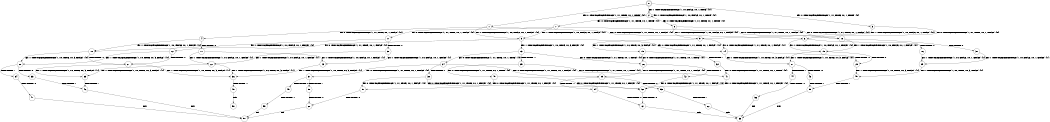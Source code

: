 digraph BCG {
size = "7, 10.5";
center = TRUE;
node [shape = circle];
0 [peripheries = 2];
0 -> 1 [label = "EX !0 !ATOMIC_EXCH_BRANCH (1, +1, TRUE, +0, 1, TRUE) !{0}"];
0 -> 2 [label = "EX !1 !ATOMIC_EXCH_BRANCH (1, +0, FALSE, +0, 1, TRUE) !{0}"];
0 -> 3 [label = "EX !0 !ATOMIC_EXCH_BRANCH (1, +1, TRUE, +0, 1, TRUE) !{0}"];
1 -> 4 [label = "EX !0 !ATOMIC_EXCH_BRANCH (1, +1, TRUE, +0, 1, FALSE) !{0}"];
1 -> 5 [label = "EX !1 !ATOMIC_EXCH_BRANCH (1, +0, FALSE, +0, 1, FALSE) !{0}"];
1 -> 6 [label = "EX !0 !ATOMIC_EXCH_BRANCH (1, +1, TRUE, +0, 1, FALSE) !{0}"];
2 -> 2 [label = "EX !1 !ATOMIC_EXCH_BRANCH (1, +0, FALSE, +0, 1, TRUE) !{0}"];
2 -> 7 [label = "EX !0 !ATOMIC_EXCH_BRANCH (1, +1, TRUE, +0, 1, TRUE) !{0}"];
2 -> 8 [label = "EX !0 !ATOMIC_EXCH_BRANCH (1, +1, TRUE, +0, 1, TRUE) !{0}"];
3 -> 9 [label = "EX !1 !ATOMIC_EXCH_BRANCH (1, +0, FALSE, +0, 1, FALSE) !{0}"];
3 -> 6 [label = "EX !0 !ATOMIC_EXCH_BRANCH (1, +1, TRUE, +0, 1, FALSE) !{0}"];
4 -> 10 [label = "EX !1 !ATOMIC_EXCH_BRANCH (1, +0, FALSE, +0, 1, FALSE) !{0}"];
4 -> 11 [label = "TERMINATE !0"];
5 -> 12 [label = "EX !0 !ATOMIC_EXCH_BRANCH (1, +1, TRUE, +0, 1, FALSE) !{0}"];
5 -> 13 [label = "EX !1 !ATOMIC_EXCH_BRANCH (1, +0, TRUE, +0, 3, FALSE) !{0}"];
5 -> 14 [label = "EX !0 !ATOMIC_EXCH_BRANCH (1, +1, TRUE, +0, 1, FALSE) !{0}"];
6 -> 15 [label = "EX !1 !ATOMIC_EXCH_BRANCH (1, +0, FALSE, +0, 1, FALSE) !{0}"];
6 -> 16 [label = "TERMINATE !0"];
7 -> 17 [label = "EX !0 !ATOMIC_EXCH_BRANCH (1, +1, TRUE, +0, 1, FALSE) !{0}"];
7 -> 5 [label = "EX !1 !ATOMIC_EXCH_BRANCH (1, +0, FALSE, +0, 1, FALSE) !{0}"];
7 -> 18 [label = "EX !0 !ATOMIC_EXCH_BRANCH (1, +1, TRUE, +0, 1, FALSE) !{0}"];
8 -> 9 [label = "EX !1 !ATOMIC_EXCH_BRANCH (1, +0, FALSE, +0, 1, FALSE) !{0}"];
8 -> 18 [label = "EX !0 !ATOMIC_EXCH_BRANCH (1, +1, TRUE, +0, 1, FALSE) !{0}"];
9 -> 19 [label = "EX !1 !ATOMIC_EXCH_BRANCH (1, +0, TRUE, +0, 3, FALSE) !{0}"];
9 -> 14 [label = "EX !0 !ATOMIC_EXCH_BRANCH (1, +1, TRUE, +0, 1, FALSE) !{0}"];
10 -> 20 [label = "EX !1 !ATOMIC_EXCH_BRANCH (1, +0, TRUE, +0, 3, FALSE) !{0}"];
10 -> 21 [label = "TERMINATE !0"];
11 -> 22 [label = "EX !1 !ATOMIC_EXCH_BRANCH (1, +0, FALSE, +0, 1, FALSE) !{1}"];
11 -> 23 [label = "EX !1 !ATOMIC_EXCH_BRANCH (1, +0, FALSE, +0, 1, FALSE) !{1}"];
12 -> 20 [label = "EX !1 !ATOMIC_EXCH_BRANCH (1, +0, TRUE, +0, 3, FALSE) !{0}"];
12 -> 21 [label = "TERMINATE !0"];
13 -> 24 [label = "EX !0 !ATOMIC_EXCH_BRANCH (1, +1, TRUE, +0, 1, TRUE) !{0}"];
13 -> 25 [label = "TERMINATE !1"];
13 -> 26 [label = "EX !0 !ATOMIC_EXCH_BRANCH (1, +1, TRUE, +0, 1, TRUE) !{0}"];
14 -> 27 [label = "EX !1 !ATOMIC_EXCH_BRANCH (1, +0, TRUE, +0, 3, FALSE) !{0}"];
14 -> 28 [label = "TERMINATE !0"];
15 -> 27 [label = "EX !1 !ATOMIC_EXCH_BRANCH (1, +0, TRUE, +0, 3, FALSE) !{0}"];
15 -> 28 [label = "TERMINATE !0"];
16 -> 29 [label = "EX !1 !ATOMIC_EXCH_BRANCH (1, +0, FALSE, +0, 1, FALSE) !{1}"];
17 -> 10 [label = "EX !1 !ATOMIC_EXCH_BRANCH (1, +0, FALSE, +0, 1, FALSE) !{0}"];
17 -> 30 [label = "TERMINATE !0"];
18 -> 15 [label = "EX !1 !ATOMIC_EXCH_BRANCH (1, +0, FALSE, +0, 1, FALSE) !{0}"];
18 -> 31 [label = "TERMINATE !0"];
19 -> 32 [label = "TERMINATE !1"];
19 -> 26 [label = "EX !0 !ATOMIC_EXCH_BRANCH (1, +1, TRUE, +0, 1, TRUE) !{0}"];
20 -> 33 [label = "TERMINATE !0"];
20 -> 34 [label = "TERMINATE !1"];
21 -> 35 [label = "EX !1 !ATOMIC_EXCH_BRANCH (1, +0, TRUE, +0, 3, FALSE) !{1}"];
21 -> 36 [label = "EX !1 !ATOMIC_EXCH_BRANCH (1, +0, TRUE, +0, 3, FALSE) !{1}"];
22 -> 35 [label = "EX !1 !ATOMIC_EXCH_BRANCH (1, +0, TRUE, +0, 3, FALSE) !{1}"];
22 -> 36 [label = "EX !1 !ATOMIC_EXCH_BRANCH (1, +0, TRUE, +0, 3, FALSE) !{1}"];
23 -> 36 [label = "EX !1 !ATOMIC_EXCH_BRANCH (1, +0, TRUE, +0, 3, FALSE) !{1}"];
24 -> 37 [label = "EX !0 !ATOMIC_EXCH_BRANCH (1, +1, TRUE, +0, 1, FALSE) !{0}"];
24 -> 38 [label = "TERMINATE !1"];
24 -> 39 [label = "EX !0 !ATOMIC_EXCH_BRANCH (1, +1, TRUE, +0, 1, FALSE) !{0}"];
25 -> 40 [label = "EX !0 !ATOMIC_EXCH_BRANCH (1, +1, TRUE, +0, 1, TRUE) !{0}"];
25 -> 41 [label = "EX !0 !ATOMIC_EXCH_BRANCH (1, +1, TRUE, +0, 1, TRUE) !{0}"];
26 -> 42 [label = "TERMINATE !1"];
26 -> 39 [label = "EX !0 !ATOMIC_EXCH_BRANCH (1, +1, TRUE, +0, 1, FALSE) !{0}"];
27 -> 43 [label = "TERMINATE !0"];
27 -> 44 [label = "TERMINATE !1"];
28 -> 45 [label = "EX !1 !ATOMIC_EXCH_BRANCH (1, +0, TRUE, +0, 3, FALSE) !{1}"];
29 -> 45 [label = "EX !1 !ATOMIC_EXCH_BRANCH (1, +0, TRUE, +0, 3, FALSE) !{1}"];
30 -> 22 [label = "EX !1 !ATOMIC_EXCH_BRANCH (1, +0, FALSE, +0, 1, FALSE) !{1}"];
30 -> 23 [label = "EX !1 !ATOMIC_EXCH_BRANCH (1, +0, FALSE, +0, 1, FALSE) !{1}"];
31 -> 29 [label = "EX !1 !ATOMIC_EXCH_BRANCH (1, +0, FALSE, +0, 1, FALSE) !{1}"];
32 -> 41 [label = "EX !0 !ATOMIC_EXCH_BRANCH (1, +1, TRUE, +0, 1, TRUE) !{0}"];
33 -> 46 [label = "TERMINATE !1"];
34 -> 47 [label = "TERMINATE !0"];
35 -> 46 [label = "TERMINATE !1"];
36 -> 48 [label = "TERMINATE !1"];
37 -> 49 [label = "TERMINATE !0"];
37 -> 50 [label = "TERMINATE !1"];
38 -> 51 [label = "EX !0 !ATOMIC_EXCH_BRANCH (1, +1, TRUE, +0, 1, FALSE) !{0}"];
38 -> 52 [label = "EX !0 !ATOMIC_EXCH_BRANCH (1, +1, TRUE, +0, 1, FALSE) !{0}"];
39 -> 53 [label = "TERMINATE !0"];
39 -> 54 [label = "TERMINATE !1"];
40 -> 51 [label = "EX !0 !ATOMIC_EXCH_BRANCH (1, +1, TRUE, +0, 1, FALSE) !{0}"];
40 -> 52 [label = "EX !0 !ATOMIC_EXCH_BRANCH (1, +1, TRUE, +0, 1, FALSE) !{0}"];
41 -> 52 [label = "EX !0 !ATOMIC_EXCH_BRANCH (1, +1, TRUE, +0, 1, FALSE) !{0}"];
42 -> 52 [label = "EX !0 !ATOMIC_EXCH_BRANCH (1, +1, TRUE, +0, 1, FALSE) !{0}"];
43 -> 55 [label = "TERMINATE !1"];
44 -> 56 [label = "TERMINATE !0"];
45 -> 55 [label = "TERMINATE !1"];
46 -> 57 [label = "exit"];
47 -> 57 [label = "exit"];
48 -> 58 [label = "exit"];
49 -> 59 [label = "TERMINATE !1"];
50 -> 60 [label = "TERMINATE !0"];
51 -> 60 [label = "TERMINATE !0"];
52 -> 61 [label = "TERMINATE !0"];
53 -> 62 [label = "TERMINATE !1"];
54 -> 61 [label = "TERMINATE !0"];
55 -> 63 [label = "exit"];
56 -> 63 [label = "exit"];
59 -> 57 [label = "exit"];
60 -> 57 [label = "exit"];
61 -> 63 [label = "exit"];
62 -> 63 [label = "exit"];
}
